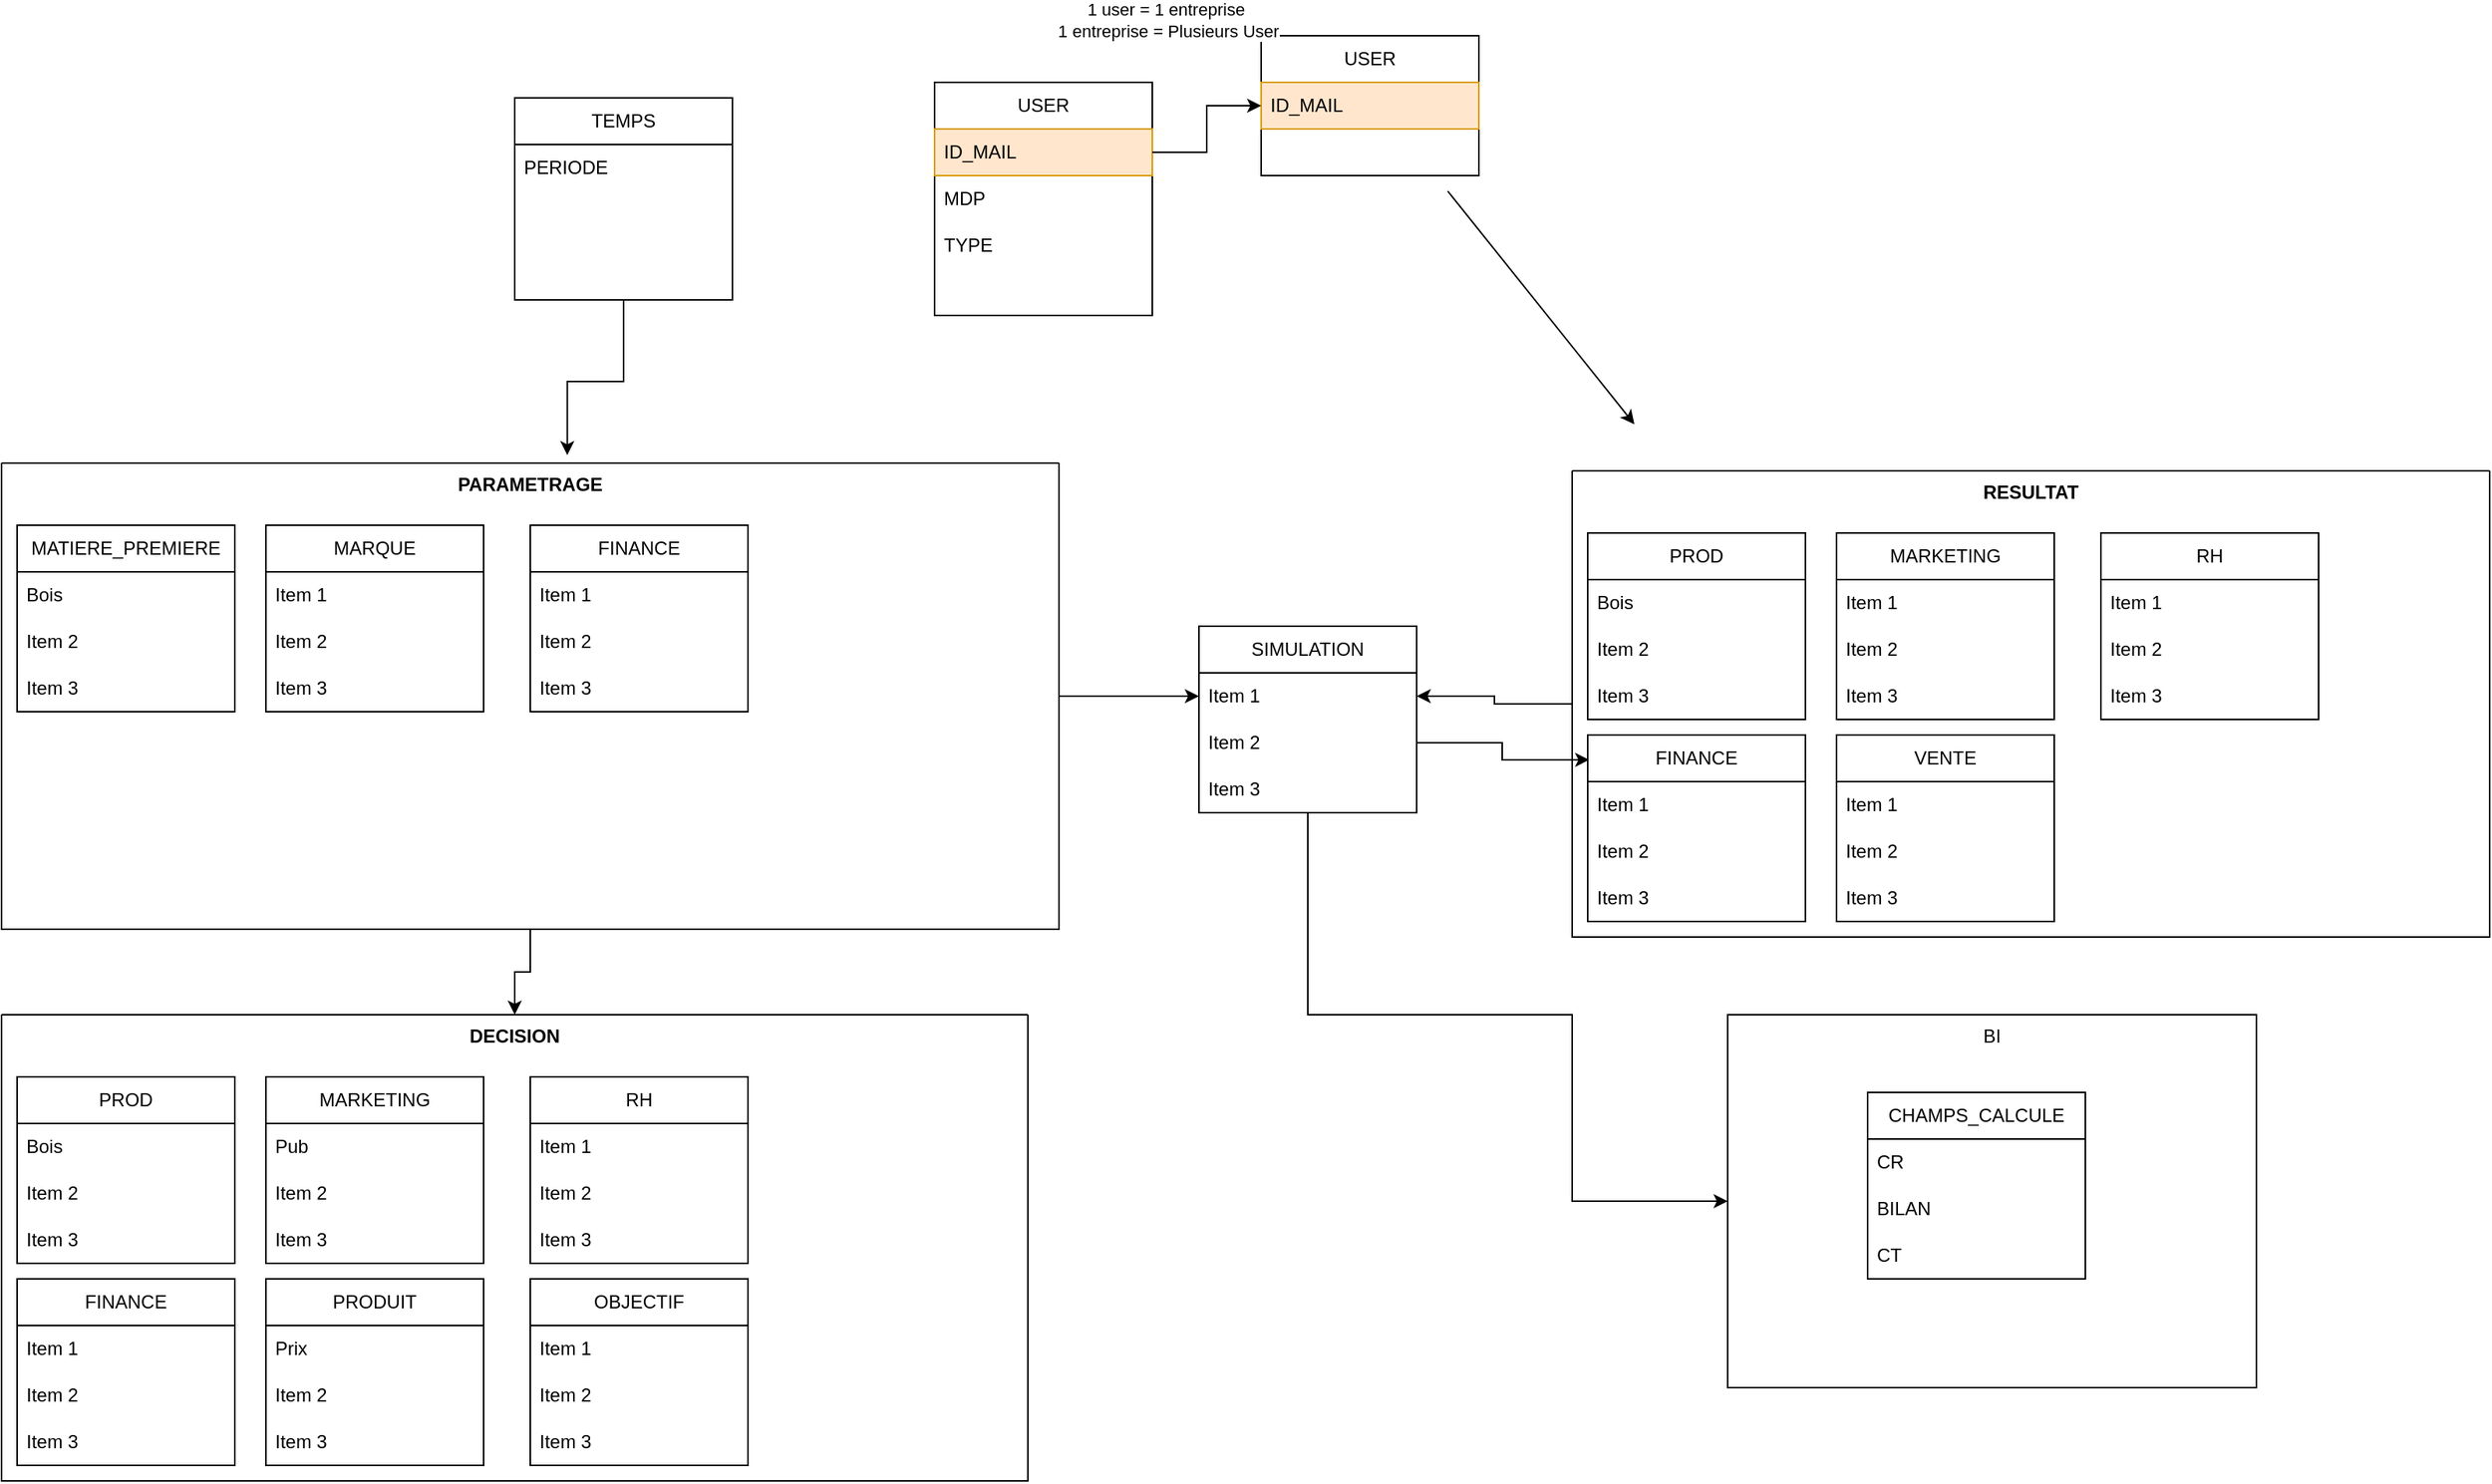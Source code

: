 <mxfile version="24.8.3">
  <diagram name="Page-1" id="2spLixrOPqrOa0mFDKw0">
    <mxGraphModel dx="2415" dy="984" grid="1" gridSize="10" guides="1" tooltips="1" connect="1" arrows="1" fold="1" page="1" pageScale="1" pageWidth="827" pageHeight="1169" math="0" shadow="0">
      <root>
        <mxCell id="0" />
        <mxCell id="1" parent="0" />
        <mxCell id="xuaN0J28DTshqoTfge17-114" value="BI" style="rounded=0;whiteSpace=wrap;html=1;verticalAlign=top;" parent="1" vertex="1">
          <mxGeometry x="850" y="800" width="340" height="240" as="geometry" />
        </mxCell>
        <mxCell id="xuaN0J28DTshqoTfge17-2" value="USER" style="swimlane;fontStyle=0;childLayout=stackLayout;horizontal=1;startSize=30;horizontalStack=0;resizeParent=1;resizeParentMax=0;resizeLast=0;collapsible=1;marginBottom=0;whiteSpace=wrap;html=1;" parent="1" vertex="1">
          <mxGeometry x="340" y="200" width="140" height="150" as="geometry" />
        </mxCell>
        <mxCell id="xuaN0J28DTshqoTfge17-3" value="ID_MAIL" style="text;strokeColor=#d79b00;fillColor=#ffe6cc;align=left;verticalAlign=middle;spacingLeft=4;spacingRight=4;overflow=hidden;points=[[0,0.5],[1,0.5]];portConstraint=eastwest;rotatable=0;whiteSpace=wrap;html=1;" parent="xuaN0J28DTshqoTfge17-2" vertex="1">
          <mxGeometry y="30" width="140" height="30" as="geometry" />
        </mxCell>
        <mxCell id="xuaN0J28DTshqoTfge17-4" value="MDP" style="text;strokeColor=none;fillColor=none;align=left;verticalAlign=middle;spacingLeft=4;spacingRight=4;overflow=hidden;points=[[0,0.5],[1,0.5]];portConstraint=eastwest;rotatable=0;whiteSpace=wrap;html=1;" parent="xuaN0J28DTshqoTfge17-2" vertex="1">
          <mxGeometry y="60" width="140" height="30" as="geometry" />
        </mxCell>
        <mxCell id="xuaN0J28DTshqoTfge17-5" value="TYPE" style="text;strokeColor=none;fillColor=none;align=left;verticalAlign=middle;spacingLeft=4;spacingRight=4;overflow=hidden;points=[[0,0.5],[1,0.5]];portConstraint=eastwest;rotatable=0;whiteSpace=wrap;html=1;" parent="xuaN0J28DTshqoTfge17-2" vertex="1">
          <mxGeometry y="90" width="140" height="30" as="geometry" />
        </mxCell>
        <mxCell id="xuaN0J28DTshqoTfge17-6" style="text;strokeColor=none;fillColor=none;align=left;verticalAlign=middle;spacingLeft=4;spacingRight=4;overflow=hidden;points=[[0,0.5],[1,0.5]];portConstraint=eastwest;rotatable=0;whiteSpace=wrap;html=1;" parent="xuaN0J28DTshqoTfge17-2" vertex="1">
          <mxGeometry y="120" width="140" height="30" as="geometry" />
        </mxCell>
        <mxCell id="xuaN0J28DTshqoTfge17-7" value="USER" style="swimlane;fontStyle=0;childLayout=stackLayout;horizontal=1;startSize=30;horizontalStack=0;resizeParent=1;resizeParentMax=0;resizeLast=0;collapsible=1;marginBottom=0;whiteSpace=wrap;html=1;" parent="1" vertex="1">
          <mxGeometry x="550" y="170" width="140" height="90" as="geometry" />
        </mxCell>
        <mxCell id="xuaN0J28DTshqoTfge17-8" value="ID_MAIL" style="text;strokeColor=#d79b00;fillColor=#ffe6cc;align=left;verticalAlign=middle;spacingLeft=4;spacingRight=4;overflow=hidden;points=[[0,0.5],[1,0.5]];portConstraint=eastwest;rotatable=0;whiteSpace=wrap;html=1;" parent="xuaN0J28DTshqoTfge17-7" vertex="1">
          <mxGeometry y="30" width="140" height="30" as="geometry" />
        </mxCell>
        <mxCell id="xuaN0J28DTshqoTfge17-11" style="text;strokeColor=none;fillColor=none;align=left;verticalAlign=middle;spacingLeft=4;spacingRight=4;overflow=hidden;points=[[0,0.5],[1,0.5]];portConstraint=eastwest;rotatable=0;whiteSpace=wrap;html=1;" parent="xuaN0J28DTshqoTfge17-7" vertex="1">
          <mxGeometry y="60" width="140" height="30" as="geometry" />
        </mxCell>
        <mxCell id="xuaN0J28DTshqoTfge17-12" style="rounded=0;orthogonalLoop=1;jettySize=auto;html=1;edgeStyle=orthogonalEdgeStyle;" parent="1" source="xuaN0J28DTshqoTfge17-3" target="xuaN0J28DTshqoTfge17-8" edge="1">
          <mxGeometry relative="1" as="geometry" />
        </mxCell>
        <mxCell id="xuaN0J28DTshqoTfge17-13" value="1 user = 1 entreprise&amp;nbsp;&lt;br&gt;1 entreprise = Plusieurs User" style="edgeLabel;html=1;align=center;verticalAlign=middle;resizable=0;points=[];" parent="xuaN0J28DTshqoTfge17-12" vertex="1" connectable="0">
          <mxGeometry x="0.107" y="-4" relative="1" as="geometry">
            <mxPoint x="-29" y="-65" as="offset" />
          </mxGeometry>
        </mxCell>
        <mxCell id="xuaN0J28DTshqoTfge17-14" value="" style="endArrow=classic;html=1;rounded=0;" parent="1" edge="1">
          <mxGeometry width="50" height="50" relative="1" as="geometry">
            <mxPoint x="670" y="270" as="sourcePoint" />
            <mxPoint x="790" y="420" as="targetPoint" />
            <Array as="points">
              <mxPoint x="670" y="270" />
            </Array>
          </mxGeometry>
        </mxCell>
        <mxCell id="xuaN0J28DTshqoTfge17-51" style="edgeStyle=orthogonalEdgeStyle;rounded=0;orthogonalLoop=1;jettySize=auto;html=1;exitX=0;exitY=0.5;exitDx=0;exitDy=0;" parent="1" source="xuaN0J28DTshqoTfge17-19" target="xuaN0J28DTshqoTfge17-53" edge="1">
          <mxGeometry relative="1" as="geometry">
            <mxPoint x="660" y="599.545" as="targetPoint" />
          </mxGeometry>
        </mxCell>
        <mxCell id="xuaN0J28DTshqoTfge17-19" value="RESULTAT" style="swimlane;startSize=0;verticalAlign=top;" parent="1" vertex="1">
          <mxGeometry x="750" y="450" width="590" height="300" as="geometry" />
        </mxCell>
        <mxCell id="xuaN0J28DTshqoTfge17-22" value="PROD" style="swimlane;fontStyle=0;childLayout=stackLayout;horizontal=1;startSize=30;horizontalStack=0;resizeParent=1;resizeParentMax=0;resizeLast=0;collapsible=1;marginBottom=0;whiteSpace=wrap;html=1;" parent="xuaN0J28DTshqoTfge17-19" vertex="1">
          <mxGeometry x="10" y="40" width="140" height="120" as="geometry" />
        </mxCell>
        <mxCell id="xuaN0J28DTshqoTfge17-23" value="Bois" style="text;strokeColor=none;fillColor=none;align=left;verticalAlign=middle;spacingLeft=4;spacingRight=4;overflow=hidden;points=[[0,0.5],[1,0.5]];portConstraint=eastwest;rotatable=0;whiteSpace=wrap;html=1;" parent="xuaN0J28DTshqoTfge17-22" vertex="1">
          <mxGeometry y="30" width="140" height="30" as="geometry" />
        </mxCell>
        <mxCell id="xuaN0J28DTshqoTfge17-24" value="Item 2" style="text;strokeColor=none;fillColor=none;align=left;verticalAlign=middle;spacingLeft=4;spacingRight=4;overflow=hidden;points=[[0,0.5],[1,0.5]];portConstraint=eastwest;rotatable=0;whiteSpace=wrap;html=1;" parent="xuaN0J28DTshqoTfge17-22" vertex="1">
          <mxGeometry y="60" width="140" height="30" as="geometry" />
        </mxCell>
        <mxCell id="xuaN0J28DTshqoTfge17-25" value="Item 3" style="text;strokeColor=none;fillColor=none;align=left;verticalAlign=middle;spacingLeft=4;spacingRight=4;overflow=hidden;points=[[0,0.5],[1,0.5]];portConstraint=eastwest;rotatable=0;whiteSpace=wrap;html=1;" parent="xuaN0J28DTshqoTfge17-22" vertex="1">
          <mxGeometry y="90" width="140" height="30" as="geometry" />
        </mxCell>
        <mxCell id="xuaN0J28DTshqoTfge17-31" value="MARKETING" style="swimlane;fontStyle=0;childLayout=stackLayout;horizontal=1;startSize=30;horizontalStack=0;resizeParent=1;resizeParentMax=0;resizeLast=0;collapsible=1;marginBottom=0;whiteSpace=wrap;html=1;" parent="xuaN0J28DTshqoTfge17-19" vertex="1">
          <mxGeometry x="170" y="40" width="140" height="120" as="geometry" />
        </mxCell>
        <mxCell id="xuaN0J28DTshqoTfge17-32" value="Item 1" style="text;strokeColor=none;fillColor=none;align=left;verticalAlign=middle;spacingLeft=4;spacingRight=4;overflow=hidden;points=[[0,0.5],[1,0.5]];portConstraint=eastwest;rotatable=0;whiteSpace=wrap;html=1;" parent="xuaN0J28DTshqoTfge17-31" vertex="1">
          <mxGeometry y="30" width="140" height="30" as="geometry" />
        </mxCell>
        <mxCell id="xuaN0J28DTshqoTfge17-33" value="Item 2" style="text;strokeColor=none;fillColor=none;align=left;verticalAlign=middle;spacingLeft=4;spacingRight=4;overflow=hidden;points=[[0,0.5],[1,0.5]];portConstraint=eastwest;rotatable=0;whiteSpace=wrap;html=1;" parent="xuaN0J28DTshqoTfge17-31" vertex="1">
          <mxGeometry y="60" width="140" height="30" as="geometry" />
        </mxCell>
        <mxCell id="xuaN0J28DTshqoTfge17-34" value="Item 3" style="text;strokeColor=none;fillColor=none;align=left;verticalAlign=middle;spacingLeft=4;spacingRight=4;overflow=hidden;points=[[0,0.5],[1,0.5]];portConstraint=eastwest;rotatable=0;whiteSpace=wrap;html=1;" parent="xuaN0J28DTshqoTfge17-31" vertex="1">
          <mxGeometry y="90" width="140" height="30" as="geometry" />
        </mxCell>
        <mxCell id="xuaN0J28DTshqoTfge17-35" value="RH" style="swimlane;fontStyle=0;childLayout=stackLayout;horizontal=1;startSize=30;horizontalStack=0;resizeParent=1;resizeParentMax=0;resizeLast=0;collapsible=1;marginBottom=0;whiteSpace=wrap;html=1;" parent="xuaN0J28DTshqoTfge17-19" vertex="1">
          <mxGeometry x="340" y="40" width="140" height="120" as="geometry" />
        </mxCell>
        <mxCell id="xuaN0J28DTshqoTfge17-36" value="Item 1" style="text;strokeColor=none;fillColor=none;align=left;verticalAlign=middle;spacingLeft=4;spacingRight=4;overflow=hidden;points=[[0,0.5],[1,0.5]];portConstraint=eastwest;rotatable=0;whiteSpace=wrap;html=1;" parent="xuaN0J28DTshqoTfge17-35" vertex="1">
          <mxGeometry y="30" width="140" height="30" as="geometry" />
        </mxCell>
        <mxCell id="xuaN0J28DTshqoTfge17-37" value="Item 2" style="text;strokeColor=none;fillColor=none;align=left;verticalAlign=middle;spacingLeft=4;spacingRight=4;overflow=hidden;points=[[0,0.5],[1,0.5]];portConstraint=eastwest;rotatable=0;whiteSpace=wrap;html=1;" parent="xuaN0J28DTshqoTfge17-35" vertex="1">
          <mxGeometry y="60" width="140" height="30" as="geometry" />
        </mxCell>
        <mxCell id="xuaN0J28DTshqoTfge17-38" value="Item 3" style="text;strokeColor=none;fillColor=none;align=left;verticalAlign=middle;spacingLeft=4;spacingRight=4;overflow=hidden;points=[[0,0.5],[1,0.5]];portConstraint=eastwest;rotatable=0;whiteSpace=wrap;html=1;" parent="xuaN0J28DTshqoTfge17-35" vertex="1">
          <mxGeometry y="90" width="140" height="30" as="geometry" />
        </mxCell>
        <mxCell id="xuaN0J28DTshqoTfge17-43" value="FINANCE" style="swimlane;fontStyle=0;childLayout=stackLayout;horizontal=1;startSize=30;horizontalStack=0;resizeParent=1;resizeParentMax=0;resizeLast=0;collapsible=1;marginBottom=0;whiteSpace=wrap;html=1;" parent="xuaN0J28DTshqoTfge17-19" vertex="1">
          <mxGeometry x="10" y="170" width="140" height="120" as="geometry" />
        </mxCell>
        <mxCell id="xuaN0J28DTshqoTfge17-44" value="Item 1" style="text;strokeColor=none;fillColor=none;align=left;verticalAlign=middle;spacingLeft=4;spacingRight=4;overflow=hidden;points=[[0,0.5],[1,0.5]];portConstraint=eastwest;rotatable=0;whiteSpace=wrap;html=1;" parent="xuaN0J28DTshqoTfge17-43" vertex="1">
          <mxGeometry y="30" width="140" height="30" as="geometry" />
        </mxCell>
        <mxCell id="xuaN0J28DTshqoTfge17-45" value="Item 2" style="text;strokeColor=none;fillColor=none;align=left;verticalAlign=middle;spacingLeft=4;spacingRight=4;overflow=hidden;points=[[0,0.5],[1,0.5]];portConstraint=eastwest;rotatable=0;whiteSpace=wrap;html=1;" parent="xuaN0J28DTshqoTfge17-43" vertex="1">
          <mxGeometry y="60" width="140" height="30" as="geometry" />
        </mxCell>
        <mxCell id="xuaN0J28DTshqoTfge17-46" value="Item 3" style="text;strokeColor=none;fillColor=none;align=left;verticalAlign=middle;spacingLeft=4;spacingRight=4;overflow=hidden;points=[[0,0.5],[1,0.5]];portConstraint=eastwest;rotatable=0;whiteSpace=wrap;html=1;" parent="xuaN0J28DTshqoTfge17-43" vertex="1">
          <mxGeometry y="90" width="140" height="30" as="geometry" />
        </mxCell>
        <mxCell id="xuaN0J28DTshqoTfge17-47" value="VENTE" style="swimlane;fontStyle=0;childLayout=stackLayout;horizontal=1;startSize=30;horizontalStack=0;resizeParent=1;resizeParentMax=0;resizeLast=0;collapsible=1;marginBottom=0;whiteSpace=wrap;html=1;" parent="xuaN0J28DTshqoTfge17-19" vertex="1">
          <mxGeometry x="170" y="170" width="140" height="120" as="geometry" />
        </mxCell>
        <mxCell id="xuaN0J28DTshqoTfge17-48" value="Item 1" style="text;strokeColor=none;fillColor=none;align=left;verticalAlign=middle;spacingLeft=4;spacingRight=4;overflow=hidden;points=[[0,0.5],[1,0.5]];portConstraint=eastwest;rotatable=0;whiteSpace=wrap;html=1;" parent="xuaN0J28DTshqoTfge17-47" vertex="1">
          <mxGeometry y="30" width="140" height="30" as="geometry" />
        </mxCell>
        <mxCell id="xuaN0J28DTshqoTfge17-49" value="Item 2" style="text;strokeColor=none;fillColor=none;align=left;verticalAlign=middle;spacingLeft=4;spacingRight=4;overflow=hidden;points=[[0,0.5],[1,0.5]];portConstraint=eastwest;rotatable=0;whiteSpace=wrap;html=1;" parent="xuaN0J28DTshqoTfge17-47" vertex="1">
          <mxGeometry y="60" width="140" height="30" as="geometry" />
        </mxCell>
        <mxCell id="xuaN0J28DTshqoTfge17-50" value="Item 3" style="text;strokeColor=none;fillColor=none;align=left;verticalAlign=middle;spacingLeft=4;spacingRight=4;overflow=hidden;points=[[0,0.5],[1,0.5]];portConstraint=eastwest;rotatable=0;whiteSpace=wrap;html=1;" parent="xuaN0J28DTshqoTfge17-47" vertex="1">
          <mxGeometry y="90" width="140" height="30" as="geometry" />
        </mxCell>
        <mxCell id="xuaN0J28DTshqoTfge17-52" value="SIMULATION" style="swimlane;fontStyle=0;childLayout=stackLayout;horizontal=1;startSize=30;horizontalStack=0;resizeParent=1;resizeParentMax=0;resizeLast=0;collapsible=1;marginBottom=0;whiteSpace=wrap;html=1;" parent="1" vertex="1">
          <mxGeometry x="510" y="550" width="140" height="120" as="geometry" />
        </mxCell>
        <mxCell id="xuaN0J28DTshqoTfge17-53" value="Item 1" style="text;strokeColor=none;fillColor=none;align=left;verticalAlign=middle;spacingLeft=4;spacingRight=4;overflow=hidden;points=[[0,0.5],[1,0.5]];portConstraint=eastwest;rotatable=0;whiteSpace=wrap;html=1;" parent="xuaN0J28DTshqoTfge17-52" vertex="1">
          <mxGeometry y="30" width="140" height="30" as="geometry" />
        </mxCell>
        <mxCell id="xuaN0J28DTshqoTfge17-54" value="Item 2" style="text;strokeColor=none;fillColor=none;align=left;verticalAlign=middle;spacingLeft=4;spacingRight=4;overflow=hidden;points=[[0,0.5],[1,0.5]];portConstraint=eastwest;rotatable=0;whiteSpace=wrap;html=1;" parent="xuaN0J28DTshqoTfge17-52" vertex="1">
          <mxGeometry y="60" width="140" height="30" as="geometry" />
        </mxCell>
        <mxCell id="xuaN0J28DTshqoTfge17-55" value="Item 3" style="text;strokeColor=none;fillColor=none;align=left;verticalAlign=middle;spacingLeft=4;spacingRight=4;overflow=hidden;points=[[0,0.5],[1,0.5]];portConstraint=eastwest;rotatable=0;whiteSpace=wrap;html=1;" parent="xuaN0J28DTshqoTfge17-52" vertex="1">
          <mxGeometry y="90" width="140" height="30" as="geometry" />
        </mxCell>
        <mxCell id="xuaN0J28DTshqoTfge17-81" value="" style="edgeStyle=orthogonalEdgeStyle;rounded=0;orthogonalLoop=1;jettySize=auto;html=1;entryX=0;entryY=0.5;entryDx=0;entryDy=0;" parent="1" source="xuaN0J28DTshqoTfge17-60" target="xuaN0J28DTshqoTfge17-53" edge="1">
          <mxGeometry relative="1" as="geometry" />
        </mxCell>
        <mxCell id="xuaN0J28DTshqoTfge17-112" style="edgeStyle=orthogonalEdgeStyle;rounded=0;orthogonalLoop=1;jettySize=auto;html=1;" parent="1" source="xuaN0J28DTshqoTfge17-60" target="xuaN0J28DTshqoTfge17-82" edge="1">
          <mxGeometry relative="1" as="geometry" />
        </mxCell>
        <mxCell id="xuaN0J28DTshqoTfge17-60" value="PARAMETRAGE" style="swimlane;startSize=0;verticalAlign=top;" parent="1" vertex="1">
          <mxGeometry x="-260" y="445" width="680" height="300" as="geometry" />
        </mxCell>
        <mxCell id="xuaN0J28DTshqoTfge17-61" value="MATIERE_PREMIERE" style="swimlane;fontStyle=0;childLayout=stackLayout;horizontal=1;startSize=30;horizontalStack=0;resizeParent=1;resizeParentMax=0;resizeLast=0;collapsible=1;marginBottom=0;whiteSpace=wrap;html=1;" parent="xuaN0J28DTshqoTfge17-60" vertex="1">
          <mxGeometry x="10" y="40" width="140" height="120" as="geometry" />
        </mxCell>
        <mxCell id="xuaN0J28DTshqoTfge17-62" value="Bois" style="text;strokeColor=none;fillColor=none;align=left;verticalAlign=middle;spacingLeft=4;spacingRight=4;overflow=hidden;points=[[0,0.5],[1,0.5]];portConstraint=eastwest;rotatable=0;whiteSpace=wrap;html=1;" parent="xuaN0J28DTshqoTfge17-61" vertex="1">
          <mxGeometry y="30" width="140" height="30" as="geometry" />
        </mxCell>
        <mxCell id="xuaN0J28DTshqoTfge17-63" value="Item 2" style="text;strokeColor=none;fillColor=none;align=left;verticalAlign=middle;spacingLeft=4;spacingRight=4;overflow=hidden;points=[[0,0.5],[1,0.5]];portConstraint=eastwest;rotatable=0;whiteSpace=wrap;html=1;" parent="xuaN0J28DTshqoTfge17-61" vertex="1">
          <mxGeometry y="60" width="140" height="30" as="geometry" />
        </mxCell>
        <mxCell id="xuaN0J28DTshqoTfge17-64" value="Item 3" style="text;strokeColor=none;fillColor=none;align=left;verticalAlign=middle;spacingLeft=4;spacingRight=4;overflow=hidden;points=[[0,0.5],[1,0.5]];portConstraint=eastwest;rotatable=0;whiteSpace=wrap;html=1;" parent="xuaN0J28DTshqoTfge17-61" vertex="1">
          <mxGeometry y="90" width="140" height="30" as="geometry" />
        </mxCell>
        <mxCell id="xuaN0J28DTshqoTfge17-65" value="MARQUE" style="swimlane;fontStyle=0;childLayout=stackLayout;horizontal=1;startSize=30;horizontalStack=0;resizeParent=1;resizeParentMax=0;resizeLast=0;collapsible=1;marginBottom=0;whiteSpace=wrap;html=1;" parent="xuaN0J28DTshqoTfge17-60" vertex="1">
          <mxGeometry x="170" y="40" width="140" height="120" as="geometry" />
        </mxCell>
        <mxCell id="xuaN0J28DTshqoTfge17-66" value="Item 1" style="text;strokeColor=none;fillColor=none;align=left;verticalAlign=middle;spacingLeft=4;spacingRight=4;overflow=hidden;points=[[0,0.5],[1,0.5]];portConstraint=eastwest;rotatable=0;whiteSpace=wrap;html=1;" parent="xuaN0J28DTshqoTfge17-65" vertex="1">
          <mxGeometry y="30" width="140" height="30" as="geometry" />
        </mxCell>
        <mxCell id="xuaN0J28DTshqoTfge17-67" value="Item 2" style="text;strokeColor=none;fillColor=none;align=left;verticalAlign=middle;spacingLeft=4;spacingRight=4;overflow=hidden;points=[[0,0.5],[1,0.5]];portConstraint=eastwest;rotatable=0;whiteSpace=wrap;html=1;" parent="xuaN0J28DTshqoTfge17-65" vertex="1">
          <mxGeometry y="60" width="140" height="30" as="geometry" />
        </mxCell>
        <mxCell id="xuaN0J28DTshqoTfge17-68" value="Item 3" style="text;strokeColor=none;fillColor=none;align=left;verticalAlign=middle;spacingLeft=4;spacingRight=4;overflow=hidden;points=[[0,0.5],[1,0.5]];portConstraint=eastwest;rotatable=0;whiteSpace=wrap;html=1;" parent="xuaN0J28DTshqoTfge17-65" vertex="1">
          <mxGeometry y="90" width="140" height="30" as="geometry" />
        </mxCell>
        <mxCell id="xuaN0J28DTshqoTfge17-69" value="FINANCE" style="swimlane;fontStyle=0;childLayout=stackLayout;horizontal=1;startSize=30;horizontalStack=0;resizeParent=1;resizeParentMax=0;resizeLast=0;collapsible=1;marginBottom=0;whiteSpace=wrap;html=1;" parent="xuaN0J28DTshqoTfge17-60" vertex="1">
          <mxGeometry x="340" y="40" width="140" height="120" as="geometry" />
        </mxCell>
        <mxCell id="xuaN0J28DTshqoTfge17-70" value="Item 1" style="text;strokeColor=none;fillColor=none;align=left;verticalAlign=middle;spacingLeft=4;spacingRight=4;overflow=hidden;points=[[0,0.5],[1,0.5]];portConstraint=eastwest;rotatable=0;whiteSpace=wrap;html=1;" parent="xuaN0J28DTshqoTfge17-69" vertex="1">
          <mxGeometry y="30" width="140" height="30" as="geometry" />
        </mxCell>
        <mxCell id="xuaN0J28DTshqoTfge17-71" value="Item 2" style="text;strokeColor=none;fillColor=none;align=left;verticalAlign=middle;spacingLeft=4;spacingRight=4;overflow=hidden;points=[[0,0.5],[1,0.5]];portConstraint=eastwest;rotatable=0;whiteSpace=wrap;html=1;" parent="xuaN0J28DTshqoTfge17-69" vertex="1">
          <mxGeometry y="60" width="140" height="30" as="geometry" />
        </mxCell>
        <mxCell id="xuaN0J28DTshqoTfge17-72" value="Item 3" style="text;strokeColor=none;fillColor=none;align=left;verticalAlign=middle;spacingLeft=4;spacingRight=4;overflow=hidden;points=[[0,0.5],[1,0.5]];portConstraint=eastwest;rotatable=0;whiteSpace=wrap;html=1;" parent="xuaN0J28DTshqoTfge17-69" vertex="1">
          <mxGeometry y="90" width="140" height="30" as="geometry" />
        </mxCell>
        <mxCell id="xuaN0J28DTshqoTfge17-82" value="DECISION" style="swimlane;startSize=0;verticalAlign=top;" parent="1" vertex="1">
          <mxGeometry x="-260" y="800" width="660" height="300" as="geometry" />
        </mxCell>
        <mxCell id="xuaN0J28DTshqoTfge17-83" value="PROD" style="swimlane;fontStyle=0;childLayout=stackLayout;horizontal=1;startSize=30;horizontalStack=0;resizeParent=1;resizeParentMax=0;resizeLast=0;collapsible=1;marginBottom=0;whiteSpace=wrap;html=1;" parent="xuaN0J28DTshqoTfge17-82" vertex="1">
          <mxGeometry x="10" y="40" width="140" height="120" as="geometry" />
        </mxCell>
        <mxCell id="xuaN0J28DTshqoTfge17-84" value="Bois" style="text;strokeColor=none;fillColor=none;align=left;verticalAlign=middle;spacingLeft=4;spacingRight=4;overflow=hidden;points=[[0,0.5],[1,0.5]];portConstraint=eastwest;rotatable=0;whiteSpace=wrap;html=1;" parent="xuaN0J28DTshqoTfge17-83" vertex="1">
          <mxGeometry y="30" width="140" height="30" as="geometry" />
        </mxCell>
        <mxCell id="xuaN0J28DTshqoTfge17-85" value="Item 2" style="text;strokeColor=none;fillColor=none;align=left;verticalAlign=middle;spacingLeft=4;spacingRight=4;overflow=hidden;points=[[0,0.5],[1,0.5]];portConstraint=eastwest;rotatable=0;whiteSpace=wrap;html=1;" parent="xuaN0J28DTshqoTfge17-83" vertex="1">
          <mxGeometry y="60" width="140" height="30" as="geometry" />
        </mxCell>
        <mxCell id="xuaN0J28DTshqoTfge17-86" value="Item 3" style="text;strokeColor=none;fillColor=none;align=left;verticalAlign=middle;spacingLeft=4;spacingRight=4;overflow=hidden;points=[[0,0.5],[1,0.5]];portConstraint=eastwest;rotatable=0;whiteSpace=wrap;html=1;" parent="xuaN0J28DTshqoTfge17-83" vertex="1">
          <mxGeometry y="90" width="140" height="30" as="geometry" />
        </mxCell>
        <mxCell id="xuaN0J28DTshqoTfge17-87" value="MARKETING" style="swimlane;fontStyle=0;childLayout=stackLayout;horizontal=1;startSize=30;horizontalStack=0;resizeParent=1;resizeParentMax=0;resizeLast=0;collapsible=1;marginBottom=0;whiteSpace=wrap;html=1;" parent="xuaN0J28DTshqoTfge17-82" vertex="1">
          <mxGeometry x="170" y="40" width="140" height="120" as="geometry" />
        </mxCell>
        <mxCell id="xuaN0J28DTshqoTfge17-88" value="Pub" style="text;strokeColor=none;fillColor=none;align=left;verticalAlign=middle;spacingLeft=4;spacingRight=4;overflow=hidden;points=[[0,0.5],[1,0.5]];portConstraint=eastwest;rotatable=0;whiteSpace=wrap;html=1;" parent="xuaN0J28DTshqoTfge17-87" vertex="1">
          <mxGeometry y="30" width="140" height="30" as="geometry" />
        </mxCell>
        <mxCell id="xuaN0J28DTshqoTfge17-89" value="Item 2" style="text;strokeColor=none;fillColor=none;align=left;verticalAlign=middle;spacingLeft=4;spacingRight=4;overflow=hidden;points=[[0,0.5],[1,0.5]];portConstraint=eastwest;rotatable=0;whiteSpace=wrap;html=1;" parent="xuaN0J28DTshqoTfge17-87" vertex="1">
          <mxGeometry y="60" width="140" height="30" as="geometry" />
        </mxCell>
        <mxCell id="xuaN0J28DTshqoTfge17-90" value="Item 3" style="text;strokeColor=none;fillColor=none;align=left;verticalAlign=middle;spacingLeft=4;spacingRight=4;overflow=hidden;points=[[0,0.5],[1,0.5]];portConstraint=eastwest;rotatable=0;whiteSpace=wrap;html=1;" parent="xuaN0J28DTshqoTfge17-87" vertex="1">
          <mxGeometry y="90" width="140" height="30" as="geometry" />
        </mxCell>
        <mxCell id="xuaN0J28DTshqoTfge17-91" value="RH" style="swimlane;fontStyle=0;childLayout=stackLayout;horizontal=1;startSize=30;horizontalStack=0;resizeParent=1;resizeParentMax=0;resizeLast=0;collapsible=1;marginBottom=0;whiteSpace=wrap;html=1;" parent="xuaN0J28DTshqoTfge17-82" vertex="1">
          <mxGeometry x="340" y="40" width="140" height="120" as="geometry" />
        </mxCell>
        <mxCell id="xuaN0J28DTshqoTfge17-92" value="Item 1" style="text;strokeColor=none;fillColor=none;align=left;verticalAlign=middle;spacingLeft=4;spacingRight=4;overflow=hidden;points=[[0,0.5],[1,0.5]];portConstraint=eastwest;rotatable=0;whiteSpace=wrap;html=1;" parent="xuaN0J28DTshqoTfge17-91" vertex="1">
          <mxGeometry y="30" width="140" height="30" as="geometry" />
        </mxCell>
        <mxCell id="xuaN0J28DTshqoTfge17-93" value="Item 2" style="text;strokeColor=none;fillColor=none;align=left;verticalAlign=middle;spacingLeft=4;spacingRight=4;overflow=hidden;points=[[0,0.5],[1,0.5]];portConstraint=eastwest;rotatable=0;whiteSpace=wrap;html=1;" parent="xuaN0J28DTshqoTfge17-91" vertex="1">
          <mxGeometry y="60" width="140" height="30" as="geometry" />
        </mxCell>
        <mxCell id="xuaN0J28DTshqoTfge17-94" value="Item 3" style="text;strokeColor=none;fillColor=none;align=left;verticalAlign=middle;spacingLeft=4;spacingRight=4;overflow=hidden;points=[[0,0.5],[1,0.5]];portConstraint=eastwest;rotatable=0;whiteSpace=wrap;html=1;" parent="xuaN0J28DTshqoTfge17-91" vertex="1">
          <mxGeometry y="90" width="140" height="30" as="geometry" />
        </mxCell>
        <mxCell id="xuaN0J28DTshqoTfge17-95" value="FINANCE" style="swimlane;fontStyle=0;childLayout=stackLayout;horizontal=1;startSize=30;horizontalStack=0;resizeParent=1;resizeParentMax=0;resizeLast=0;collapsible=1;marginBottom=0;whiteSpace=wrap;html=1;" parent="xuaN0J28DTshqoTfge17-82" vertex="1">
          <mxGeometry x="10" y="170" width="140" height="120" as="geometry" />
        </mxCell>
        <mxCell id="xuaN0J28DTshqoTfge17-96" value="Item 1" style="text;strokeColor=none;fillColor=none;align=left;verticalAlign=middle;spacingLeft=4;spacingRight=4;overflow=hidden;points=[[0,0.5],[1,0.5]];portConstraint=eastwest;rotatable=0;whiteSpace=wrap;html=1;" parent="xuaN0J28DTshqoTfge17-95" vertex="1">
          <mxGeometry y="30" width="140" height="30" as="geometry" />
        </mxCell>
        <mxCell id="xuaN0J28DTshqoTfge17-97" value="Item 2" style="text;strokeColor=none;fillColor=none;align=left;verticalAlign=middle;spacingLeft=4;spacingRight=4;overflow=hidden;points=[[0,0.5],[1,0.5]];portConstraint=eastwest;rotatable=0;whiteSpace=wrap;html=1;" parent="xuaN0J28DTshqoTfge17-95" vertex="1">
          <mxGeometry y="60" width="140" height="30" as="geometry" />
        </mxCell>
        <mxCell id="xuaN0J28DTshqoTfge17-98" value="Item 3" style="text;strokeColor=none;fillColor=none;align=left;verticalAlign=middle;spacingLeft=4;spacingRight=4;overflow=hidden;points=[[0,0.5],[1,0.5]];portConstraint=eastwest;rotatable=0;whiteSpace=wrap;html=1;" parent="xuaN0J28DTshqoTfge17-95" vertex="1">
          <mxGeometry y="90" width="140" height="30" as="geometry" />
        </mxCell>
        <mxCell id="xuaN0J28DTshqoTfge17-99" value="PRODUIT" style="swimlane;fontStyle=0;childLayout=stackLayout;horizontal=1;startSize=30;horizontalStack=0;resizeParent=1;resizeParentMax=0;resizeLast=0;collapsible=1;marginBottom=0;whiteSpace=wrap;html=1;" parent="xuaN0J28DTshqoTfge17-82" vertex="1">
          <mxGeometry x="170" y="170" width="140" height="120" as="geometry" />
        </mxCell>
        <mxCell id="xuaN0J28DTshqoTfge17-100" value="Prix" style="text;strokeColor=none;fillColor=none;align=left;verticalAlign=middle;spacingLeft=4;spacingRight=4;overflow=hidden;points=[[0,0.5],[1,0.5]];portConstraint=eastwest;rotatable=0;whiteSpace=wrap;html=1;" parent="xuaN0J28DTshqoTfge17-99" vertex="1">
          <mxGeometry y="30" width="140" height="30" as="geometry" />
        </mxCell>
        <mxCell id="xuaN0J28DTshqoTfge17-101" value="Item 2" style="text;strokeColor=none;fillColor=none;align=left;verticalAlign=middle;spacingLeft=4;spacingRight=4;overflow=hidden;points=[[0,0.5],[1,0.5]];portConstraint=eastwest;rotatable=0;whiteSpace=wrap;html=1;" parent="xuaN0J28DTshqoTfge17-99" vertex="1">
          <mxGeometry y="60" width="140" height="30" as="geometry" />
        </mxCell>
        <mxCell id="xuaN0J28DTshqoTfge17-102" value="Item 3" style="text;strokeColor=none;fillColor=none;align=left;verticalAlign=middle;spacingLeft=4;spacingRight=4;overflow=hidden;points=[[0,0.5],[1,0.5]];portConstraint=eastwest;rotatable=0;whiteSpace=wrap;html=1;" parent="xuaN0J28DTshqoTfge17-99" vertex="1">
          <mxGeometry y="90" width="140" height="30" as="geometry" />
        </mxCell>
        <mxCell id="wKn15ty8hzj-fVjd4iX3-1" value="OBJECTIF" style="swimlane;fontStyle=0;childLayout=stackLayout;horizontal=1;startSize=30;horizontalStack=0;resizeParent=1;resizeParentMax=0;resizeLast=0;collapsible=1;marginBottom=0;whiteSpace=wrap;html=1;" vertex="1" parent="xuaN0J28DTshqoTfge17-82">
          <mxGeometry x="340" y="170" width="140" height="120" as="geometry" />
        </mxCell>
        <mxCell id="wKn15ty8hzj-fVjd4iX3-2" value="Item 1" style="text;strokeColor=none;fillColor=none;align=left;verticalAlign=middle;spacingLeft=4;spacingRight=4;overflow=hidden;points=[[0,0.5],[1,0.5]];portConstraint=eastwest;rotatable=0;whiteSpace=wrap;html=1;" vertex="1" parent="wKn15ty8hzj-fVjd4iX3-1">
          <mxGeometry y="30" width="140" height="30" as="geometry" />
        </mxCell>
        <mxCell id="wKn15ty8hzj-fVjd4iX3-3" value="Item 2" style="text;strokeColor=none;fillColor=none;align=left;verticalAlign=middle;spacingLeft=4;spacingRight=4;overflow=hidden;points=[[0,0.5],[1,0.5]];portConstraint=eastwest;rotatable=0;whiteSpace=wrap;html=1;" vertex="1" parent="wKn15ty8hzj-fVjd4iX3-1">
          <mxGeometry y="60" width="140" height="30" as="geometry" />
        </mxCell>
        <mxCell id="wKn15ty8hzj-fVjd4iX3-4" value="Item 3" style="text;strokeColor=none;fillColor=none;align=left;verticalAlign=middle;spacingLeft=4;spacingRight=4;overflow=hidden;points=[[0,0.5],[1,0.5]];portConstraint=eastwest;rotatable=0;whiteSpace=wrap;html=1;" vertex="1" parent="wKn15ty8hzj-fVjd4iX3-1">
          <mxGeometry y="90" width="140" height="30" as="geometry" />
        </mxCell>
        <mxCell id="xuaN0J28DTshqoTfge17-103" value="CHAMPS_CALCULE" style="swimlane;fontStyle=0;childLayout=stackLayout;horizontal=1;startSize=30;horizontalStack=0;resizeParent=1;resizeParentMax=0;resizeLast=0;collapsible=1;marginBottom=0;whiteSpace=wrap;html=1;" parent="1" vertex="1">
          <mxGeometry x="940" y="850" width="140" height="120" as="geometry" />
        </mxCell>
        <mxCell id="xuaN0J28DTshqoTfge17-104" value="CR" style="text;strokeColor=none;fillColor=none;align=left;verticalAlign=middle;spacingLeft=4;spacingRight=4;overflow=hidden;points=[[0,0.5],[1,0.5]];portConstraint=eastwest;rotatable=0;whiteSpace=wrap;html=1;" parent="xuaN0J28DTshqoTfge17-103" vertex="1">
          <mxGeometry y="30" width="140" height="30" as="geometry" />
        </mxCell>
        <mxCell id="xuaN0J28DTshqoTfge17-105" value="BILAN" style="text;strokeColor=none;fillColor=none;align=left;verticalAlign=middle;spacingLeft=4;spacingRight=4;overflow=hidden;points=[[0,0.5],[1,0.5]];portConstraint=eastwest;rotatable=0;whiteSpace=wrap;html=1;" parent="xuaN0J28DTshqoTfge17-103" vertex="1">
          <mxGeometry y="60" width="140" height="30" as="geometry" />
        </mxCell>
        <mxCell id="xuaN0J28DTshqoTfge17-106" value="CT" style="text;strokeColor=none;fillColor=none;align=left;verticalAlign=middle;spacingLeft=4;spacingRight=4;overflow=hidden;points=[[0,0.5],[1,0.5]];portConstraint=eastwest;rotatable=0;whiteSpace=wrap;html=1;" parent="xuaN0J28DTshqoTfge17-103" vertex="1">
          <mxGeometry y="90" width="140" height="30" as="geometry" />
        </mxCell>
        <mxCell id="xuaN0J28DTshqoTfge17-108" value="TEMPS" style="swimlane;fontStyle=0;childLayout=stackLayout;horizontal=1;startSize=30;horizontalStack=0;resizeParent=1;resizeParentMax=0;resizeLast=0;collapsible=1;marginBottom=0;whiteSpace=wrap;html=1;" parent="1" vertex="1">
          <mxGeometry x="70" y="210" width="140" height="130" as="geometry" />
        </mxCell>
        <mxCell id="xuaN0J28DTshqoTfge17-109" value="PERIODE" style="text;align=left;verticalAlign=middle;spacingLeft=4;spacingRight=4;overflow=hidden;points=[[0,0.5],[1,0.5]];portConstraint=eastwest;rotatable=0;whiteSpace=wrap;html=1;" parent="xuaN0J28DTshqoTfge17-108" vertex="1">
          <mxGeometry y="30" width="140" height="30" as="geometry" />
        </mxCell>
        <mxCell id="xuaN0J28DTshqoTfge17-110" style="text;strokeColor=none;fillColor=none;align=left;verticalAlign=middle;spacingLeft=4;spacingRight=4;overflow=hidden;points=[[0,0.5],[1,0.5]];portConstraint=eastwest;rotatable=0;whiteSpace=wrap;html=1;" parent="xuaN0J28DTshqoTfge17-108" vertex="1">
          <mxGeometry y="60" width="140" height="70" as="geometry" />
        </mxCell>
        <mxCell id="xuaN0J28DTshqoTfge17-111" style="edgeStyle=orthogonalEdgeStyle;rounded=0;orthogonalLoop=1;jettySize=auto;html=1;entryX=0.535;entryY=-0.017;entryDx=0;entryDy=0;entryPerimeter=0;" parent="1" source="xuaN0J28DTshqoTfge17-108" target="xuaN0J28DTshqoTfge17-60" edge="1">
          <mxGeometry relative="1" as="geometry" />
        </mxCell>
        <mxCell id="xuaN0J28DTshqoTfge17-115" style="edgeStyle=orthogonalEdgeStyle;rounded=0;orthogonalLoop=1;jettySize=auto;html=1;entryX=0;entryY=0.5;entryDx=0;entryDy=0;" parent="1" source="xuaN0J28DTshqoTfge17-55" target="xuaN0J28DTshqoTfge17-114" edge="1">
          <mxGeometry relative="1" as="geometry">
            <Array as="points">
              <mxPoint x="580" y="800" />
              <mxPoint x="750" y="800" />
              <mxPoint x="750" y="920" />
            </Array>
          </mxGeometry>
        </mxCell>
        <mxCell id="xuaN0J28DTshqoTfge17-117" style="edgeStyle=orthogonalEdgeStyle;rounded=0;orthogonalLoop=1;jettySize=auto;html=1;entryX=0.007;entryY=0.133;entryDx=0;entryDy=0;entryPerimeter=0;" parent="1" source="xuaN0J28DTshqoTfge17-54" target="xuaN0J28DTshqoTfge17-43" edge="1">
          <mxGeometry relative="1" as="geometry" />
        </mxCell>
      </root>
    </mxGraphModel>
  </diagram>
</mxfile>
